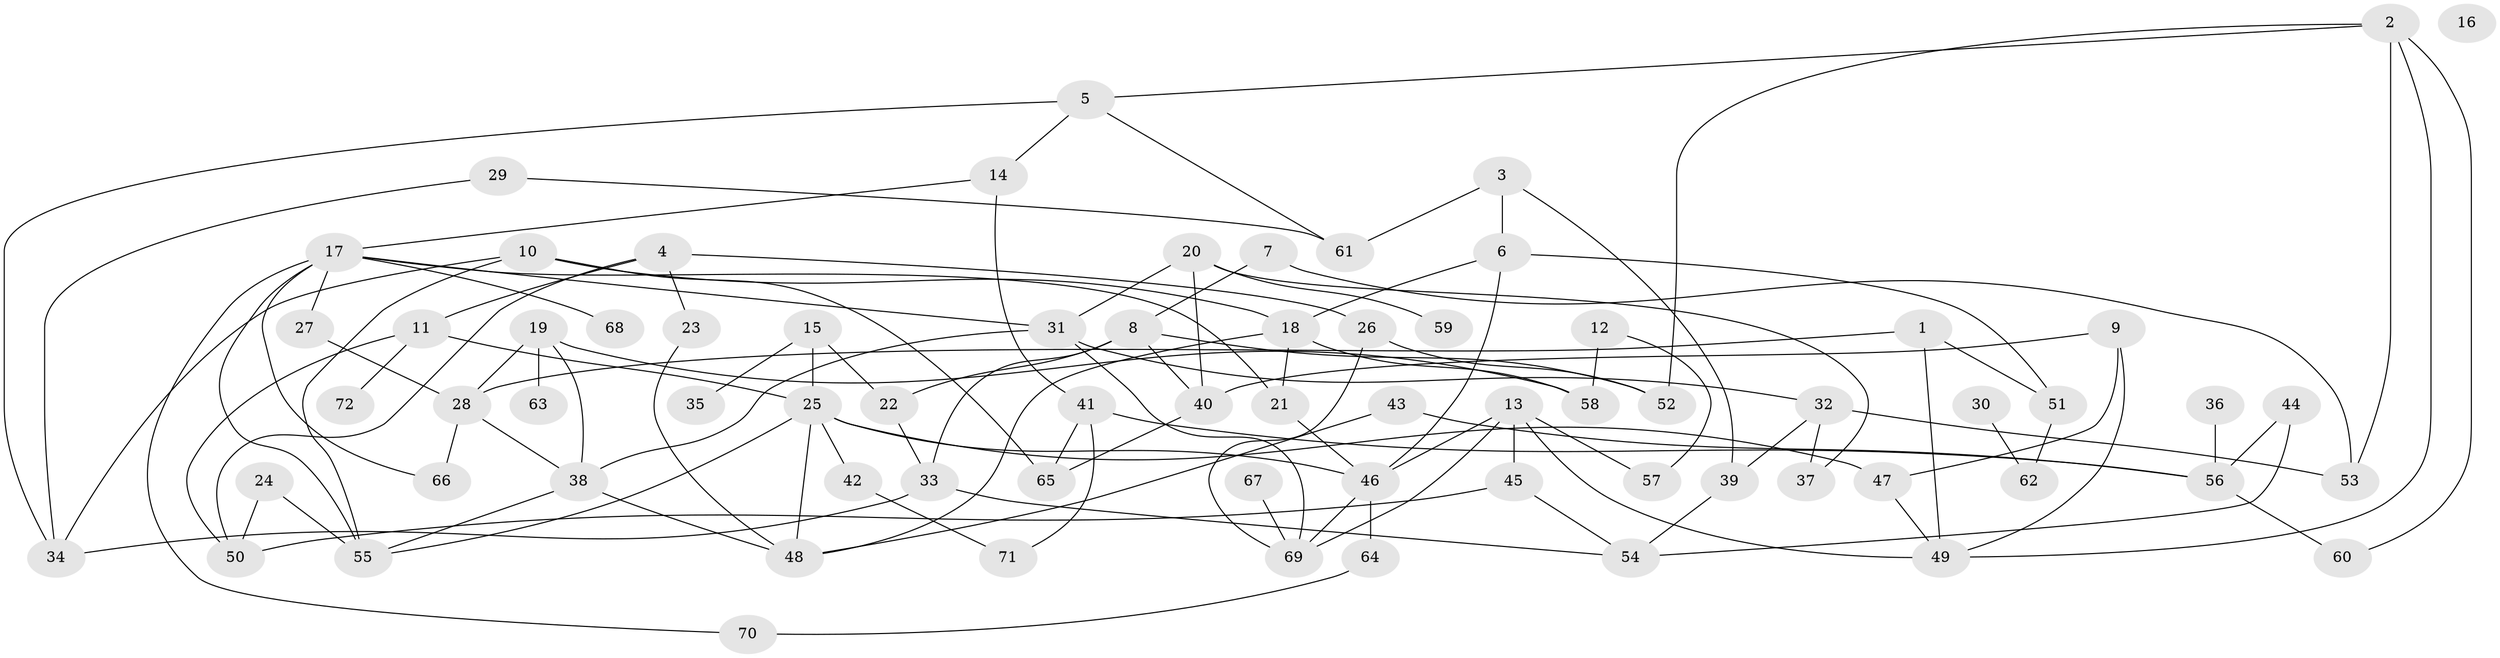 // coarse degree distribution, {3: 0.13043478260869565, 7: 0.06521739130434782, 4: 0.06521739130434782, 5: 0.15217391304347827, 6: 0.13043478260869565, 2: 0.2826086956521739, 0: 0.021739130434782608, 8: 0.021739130434782608, 9: 0.021739130434782608, 1: 0.10869565217391304}
// Generated by graph-tools (version 1.1) at 2025/41/03/06/25 10:41:20]
// undirected, 72 vertices, 115 edges
graph export_dot {
graph [start="1"]
  node [color=gray90,style=filled];
  1;
  2;
  3;
  4;
  5;
  6;
  7;
  8;
  9;
  10;
  11;
  12;
  13;
  14;
  15;
  16;
  17;
  18;
  19;
  20;
  21;
  22;
  23;
  24;
  25;
  26;
  27;
  28;
  29;
  30;
  31;
  32;
  33;
  34;
  35;
  36;
  37;
  38;
  39;
  40;
  41;
  42;
  43;
  44;
  45;
  46;
  47;
  48;
  49;
  50;
  51;
  52;
  53;
  54;
  55;
  56;
  57;
  58;
  59;
  60;
  61;
  62;
  63;
  64;
  65;
  66;
  67;
  68;
  69;
  70;
  71;
  72;
  1 -- 28;
  1 -- 49;
  1 -- 51;
  2 -- 5;
  2 -- 49;
  2 -- 52;
  2 -- 53;
  2 -- 60;
  3 -- 6;
  3 -- 39;
  3 -- 61;
  4 -- 11;
  4 -- 23;
  4 -- 26;
  4 -- 50;
  5 -- 14;
  5 -- 34;
  5 -- 61;
  6 -- 18;
  6 -- 46;
  6 -- 51;
  7 -- 8;
  7 -- 53;
  8 -- 22;
  8 -- 33;
  8 -- 40;
  8 -- 52;
  9 -- 40;
  9 -- 47;
  9 -- 49;
  10 -- 18;
  10 -- 34;
  10 -- 55;
  10 -- 65;
  11 -- 25;
  11 -- 50;
  11 -- 72;
  12 -- 57;
  12 -- 58;
  13 -- 45;
  13 -- 46;
  13 -- 49;
  13 -- 57;
  13 -- 69;
  14 -- 17;
  14 -- 41;
  15 -- 22;
  15 -- 25;
  15 -- 35;
  17 -- 21;
  17 -- 27;
  17 -- 31;
  17 -- 55;
  17 -- 66;
  17 -- 68;
  17 -- 70;
  18 -- 21;
  18 -- 48;
  18 -- 58;
  19 -- 28;
  19 -- 38;
  19 -- 58;
  19 -- 63;
  20 -- 31;
  20 -- 37;
  20 -- 40;
  20 -- 59;
  21 -- 46;
  22 -- 33;
  23 -- 48;
  24 -- 50;
  24 -- 55;
  25 -- 42;
  25 -- 46;
  25 -- 47;
  25 -- 48;
  25 -- 55;
  26 -- 52;
  26 -- 69;
  27 -- 28;
  28 -- 38;
  28 -- 66;
  29 -- 34;
  29 -- 61;
  30 -- 62;
  31 -- 32;
  31 -- 38;
  31 -- 69;
  32 -- 37;
  32 -- 39;
  32 -- 53;
  33 -- 34;
  33 -- 54;
  36 -- 56;
  38 -- 48;
  38 -- 55;
  39 -- 54;
  40 -- 65;
  41 -- 56;
  41 -- 65;
  41 -- 71;
  42 -- 71;
  43 -- 48;
  43 -- 56;
  44 -- 54;
  44 -- 56;
  45 -- 50;
  45 -- 54;
  46 -- 64;
  46 -- 69;
  47 -- 49;
  51 -- 62;
  56 -- 60;
  64 -- 70;
  67 -- 69;
}
